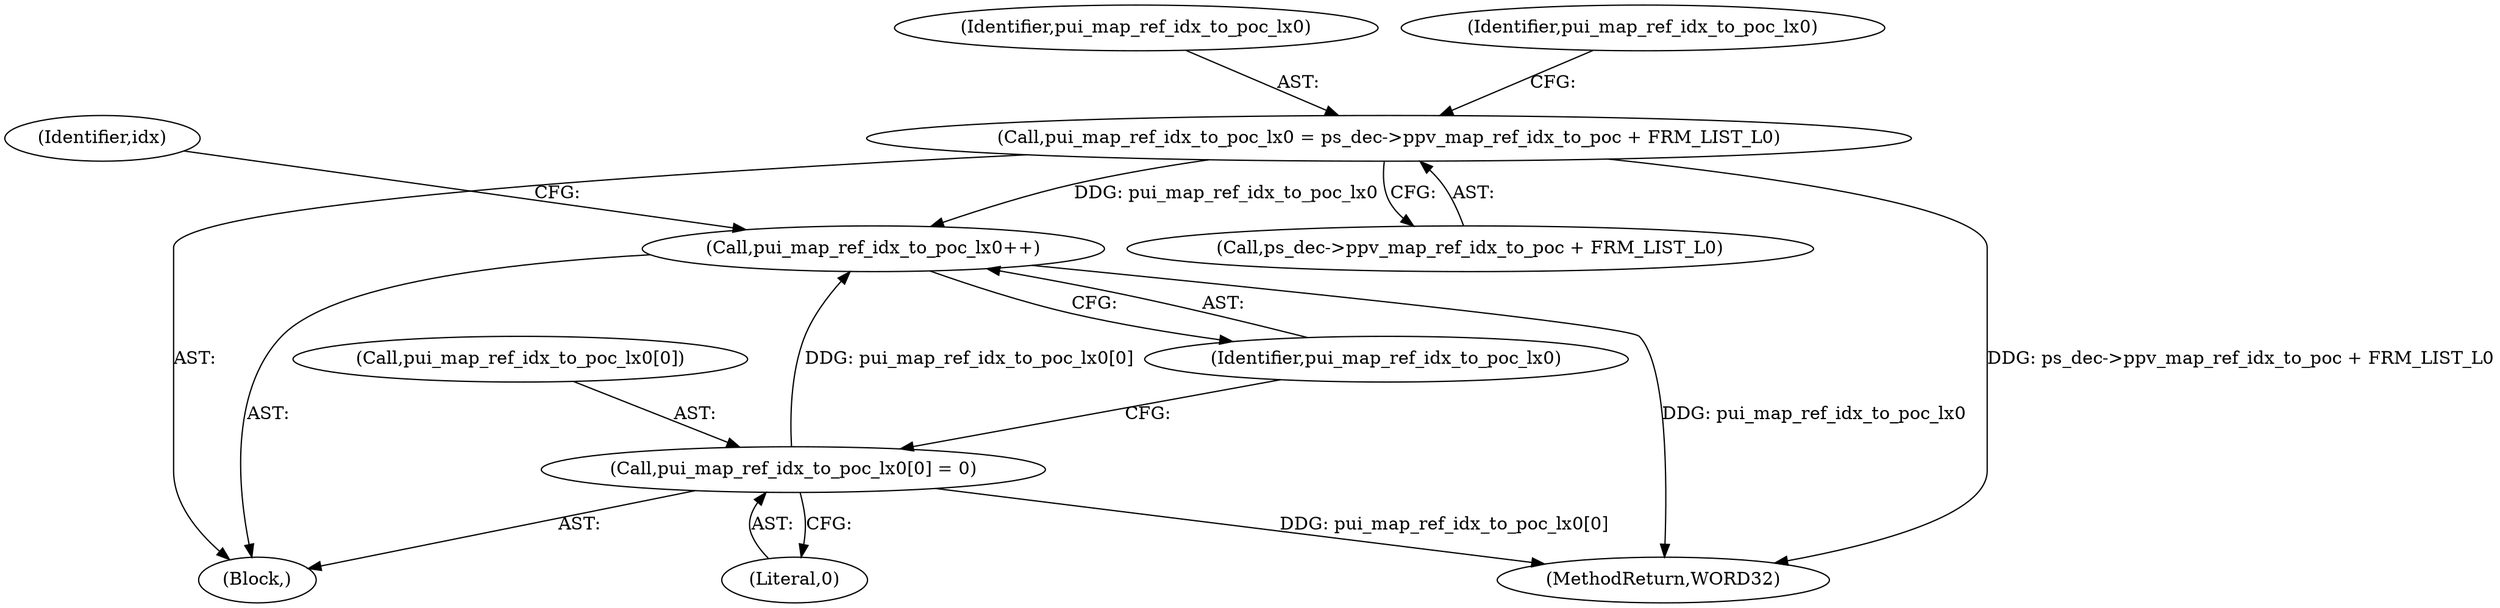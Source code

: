 digraph "0_Android_943323f1d9d3dd5c2634deb26cbe72343ca6b3db_2@pointer" {
"1000436" [label="(Call,pui_map_ref_idx_to_poc_lx0++)"];
"1000424" [label="(Call,pui_map_ref_idx_to_poc_lx0 = ps_dec->ppv_map_ref_idx_to_poc + FRM_LIST_L0)"];
"1000431" [label="(Call,pui_map_ref_idx_to_poc_lx0[0] = 0)"];
"1000425" [label="(Identifier,pui_map_ref_idx_to_poc_lx0)"];
"1000440" [label="(Identifier,idx)"];
"1001036" [label="(MethodReturn,WORD32)"];
"1000431" [label="(Call,pui_map_ref_idx_to_poc_lx0[0] = 0)"];
"1000435" [label="(Literal,0)"];
"1000419" [label="(Block,)"];
"1000436" [label="(Call,pui_map_ref_idx_to_poc_lx0++)"];
"1000426" [label="(Call,ps_dec->ppv_map_ref_idx_to_poc + FRM_LIST_L0)"];
"1000432" [label="(Call,pui_map_ref_idx_to_poc_lx0[0])"];
"1000437" [label="(Identifier,pui_map_ref_idx_to_poc_lx0)"];
"1000433" [label="(Identifier,pui_map_ref_idx_to_poc_lx0)"];
"1000424" [label="(Call,pui_map_ref_idx_to_poc_lx0 = ps_dec->ppv_map_ref_idx_to_poc + FRM_LIST_L0)"];
"1000436" -> "1000419"  [label="AST: "];
"1000436" -> "1000437"  [label="CFG: "];
"1000437" -> "1000436"  [label="AST: "];
"1000440" -> "1000436"  [label="CFG: "];
"1000436" -> "1001036"  [label="DDG: pui_map_ref_idx_to_poc_lx0"];
"1000424" -> "1000436"  [label="DDG: pui_map_ref_idx_to_poc_lx0"];
"1000431" -> "1000436"  [label="DDG: pui_map_ref_idx_to_poc_lx0[0]"];
"1000424" -> "1000419"  [label="AST: "];
"1000424" -> "1000426"  [label="CFG: "];
"1000425" -> "1000424"  [label="AST: "];
"1000426" -> "1000424"  [label="AST: "];
"1000433" -> "1000424"  [label="CFG: "];
"1000424" -> "1001036"  [label="DDG: ps_dec->ppv_map_ref_idx_to_poc + FRM_LIST_L0"];
"1000431" -> "1000419"  [label="AST: "];
"1000431" -> "1000435"  [label="CFG: "];
"1000432" -> "1000431"  [label="AST: "];
"1000435" -> "1000431"  [label="AST: "];
"1000437" -> "1000431"  [label="CFG: "];
"1000431" -> "1001036"  [label="DDG: pui_map_ref_idx_to_poc_lx0[0]"];
}
